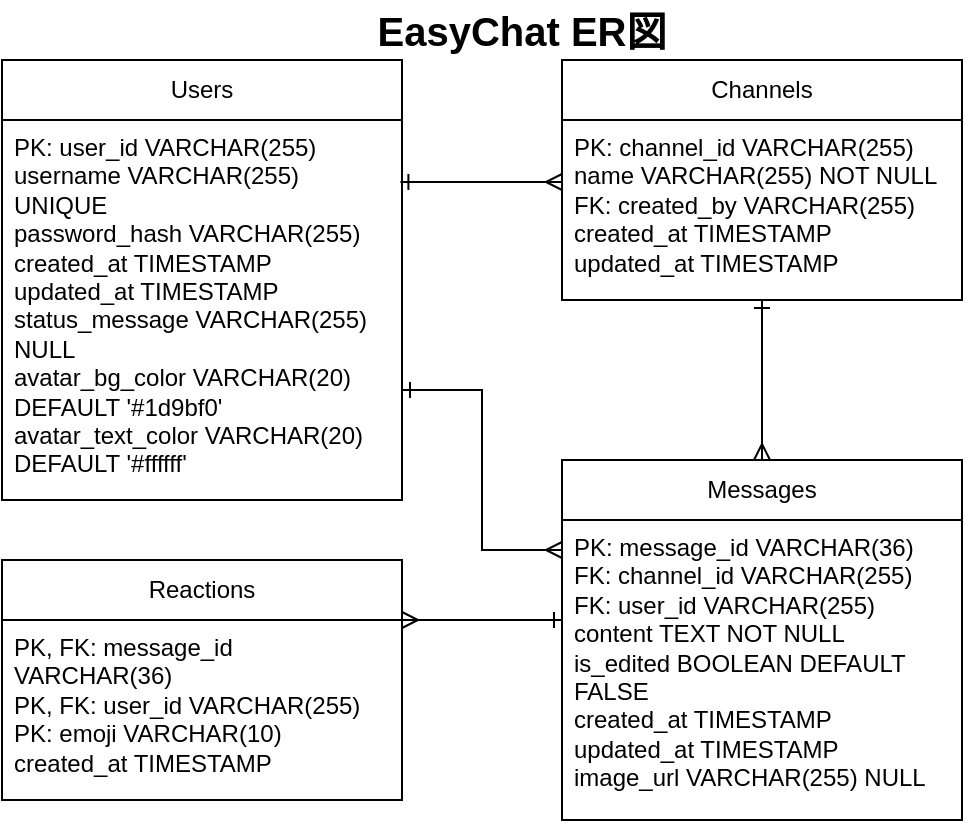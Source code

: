<mxfile>
    <diagram id="chat-app-er" name="Chat App ER Diagram">
        <mxGraphModel dx="608" dy="476" grid="1" gridSize="10" guides="1" tooltips="1" connect="1" arrows="1" fold="1" page="1" pageScale="1" pageWidth="827" pageHeight="1169" math="0" shadow="0">
            <root>
                <mxCell id="0"/>
                <mxCell id="1" parent="0"/>
                <mxCell id="user-table" value="Users" style="swimlane;fontStyle=0;childLayout=stackLayout;horizontal=1;startSize=30;horizontalStack=0;resizeParent=1;resizeParentMax=0;resizeLast=0;collapsible=1;marginBottom=0;whiteSpace=wrap;html=1;" parent="1" vertex="1">
                    <mxGeometry x="120" y="40" width="200" height="220" as="geometry"/>
                </mxCell>
                <mxCell id="user-fields" value="PK: user_id VARCHAR(255)&lt;br&gt;username VARCHAR(255) UNIQUE&lt;br&gt;password_hash VARCHAR(255)&lt;br&gt;created_at TIMESTAMP&lt;br&gt;updated_at TIMESTAMP&lt;br&gt;status_message VARCHAR(255) NULL&lt;br&gt;avatar_bg_color VARCHAR(20) DEFAULT &#39;#1d9bf0&#39;&lt;br&gt;avatar_text_color VARCHAR(20) DEFAULT &#39;#ffffff&#39;" style="text;strokeColor=none;fillColor=none;align=left;verticalAlign=top;spacingLeft=4;spacingRight=4;overflow=hidden;points=[[0,0.5],[1,0.5]];portConstraint=eastwest;rotatable=0;whiteSpace=wrap;html=1;" parent="user-table" vertex="1">
                    <mxGeometry y="30" width="200" height="190" as="geometry"/>
                </mxCell>
                <mxCell id="channel-table" value="Channels" style="swimlane;fontStyle=0;childLayout=stackLayout;horizontal=1;startSize=30;horizontalStack=0;resizeParent=1;resizeParentMax=0;resizeLast=0;collapsible=1;marginBottom=0;whiteSpace=wrap;html=1;" parent="1" vertex="1">
                    <mxGeometry x="400" y="40" width="200" height="120" as="geometry"/>
                </mxCell>
                <mxCell id="channel-fields" value="PK: channel_id VARCHAR(255)&#xa;name VARCHAR(255) NOT NULL&#xa;FK: created_by VARCHAR(255)&#xa;created_at TIMESTAMP&#xa;updated_at TIMESTAMP" style="text;strokeColor=none;fillColor=none;align=left;verticalAlign=top;spacingLeft=4;spacingRight=4;overflow=hidden;points=[[0,0.5],[1,0.5]];portConstraint=eastwest;rotatable=0;whiteSpace=wrap;html=1;" parent="channel-table" vertex="1">
                    <mxGeometry y="30" width="200" height="90" as="geometry"/>
                </mxCell>
                <mxCell id="message-table" value="Messages" style="swimlane;fontStyle=0;childLayout=stackLayout;horizontal=1;startSize=30;horizontalStack=0;resizeParent=1;resizeParentMax=0;resizeLast=0;collapsible=1;marginBottom=0;whiteSpace=wrap;html=1;" parent="1" vertex="1">
                    <mxGeometry x="400" y="240" width="200" height="180" as="geometry"/>
                </mxCell>
                <mxCell id="message-fields" value="PK: message_id VARCHAR(36)&lt;br&gt;FK: channel_id VARCHAR(255)&lt;br&gt;FK: user_id VARCHAR(255)&lt;br&gt;content TEXT NOT NULL&lt;br&gt;is_edited BOOLEAN DEFAULT FALSE&lt;br&gt;created_at TIMESTAMP&lt;br&gt;updated_at TIMESTAMP&lt;br&gt;image_url VARCHAR(255) NULL" style="text;strokeColor=none;fillColor=none;align=left;verticalAlign=top;spacingLeft=4;spacingRight=4;overflow=hidden;points=[[0,0.5],[1,0.5]];portConstraint=eastwest;rotatable=0;whiteSpace=wrap;html=1;" parent="message-table" vertex="1">
                    <mxGeometry y="30" width="200" height="150" as="geometry"/>
                </mxCell>
                <mxCell id="reaction-table" value="Reactions" style="swimlane;fontStyle=0;childLayout=stackLayout;horizontal=1;startSize=30;horizontalStack=0;resizeParent=1;resizeParentMax=0;resizeLast=0;collapsible=1;marginBottom=0;whiteSpace=wrap;html=1;" parent="1" vertex="1">
                    <mxGeometry x="120" y="290" width="200" height="120" as="geometry"/>
                </mxCell>
                <mxCell id="reaction-fields" value="PK, FK: message_id VARCHAR(36)&lt;br&gt;PK, FK: user_id VARCHAR(255)&lt;br&gt;PK: emoji VARCHAR(10)&lt;br&gt;created_at TIMESTAMP" style="text;strokeColor=none;fillColor=none;align=left;verticalAlign=top;spacingLeft=4;spacingRight=4;overflow=hidden;points=[[0,0.5],[1,0.5]];portConstraint=eastwest;rotatable=0;whiteSpace=wrap;html=1;" parent="reaction-table" vertex="1">
                    <mxGeometry y="30" width="200" height="90" as="geometry"/>
                </mxCell>
                <mxCell id="user-channel-rel" value="" style="fontSize=12;html=1;endArrow=ERmany;startArrow=ERone;rounded=0;startFill=0;exitX=0.996;exitY=0.163;exitDx=0;exitDy=0;exitPerimeter=0;" parent="1" source="user-fields" edge="1">
                    <mxGeometry width="100" height="100" relative="1" as="geometry">
                        <mxPoint x="330" y="100" as="sourcePoint"/>
                        <mxPoint x="400" y="101" as="targetPoint"/>
                    </mxGeometry>
                </mxCell>
                <mxCell id="user-message-rel" value="" style="edgeStyle=orthogonalEdgeStyle;fontSize=12;html=1;endArrow=ERmany;startArrow=ERone;rounded=0;exitX=1;exitY=0.75;exitDx=0;exitDy=0;entryX=0;entryY=0.25;entryDx=0;entryDy=0;startFill=0;" parent="1" source="user-table" target="message-table" edge="1">
                    <mxGeometry width="100" height="100" relative="1" as="geometry">
                        <mxPoint x="440" y="450" as="sourcePoint"/>
                        <mxPoint x="540" y="350" as="targetPoint"/>
                    </mxGeometry>
                </mxCell>
                <mxCell id="message-reaction-rel" value="" style="fontSize=12;html=1;endArrow=ERmany;startArrow=ERone;rounded=0;entryX=1;entryY=0.25;entryDx=0;entryDy=0;startFill=0;" parent="1" target="reaction-table" edge="1">
                    <mxGeometry width="100" height="100" relative="1" as="geometry">
                        <mxPoint x="400" y="320" as="sourcePoint"/>
                        <mxPoint x="540" y="350" as="targetPoint"/>
                    </mxGeometry>
                </mxCell>
                <mxCell id="title" value="EasyChat ER図" style="text;html=1;strokeColor=none;fillColor=none;align=center;verticalAlign=middle;whiteSpace=wrap;rounded=0;fontSize=20;fontStyle=1" parent="1" vertex="1">
                    <mxGeometry x="215" y="10" width="330" height="30" as="geometry"/>
                </mxCell>
                <mxCell id="9" value="" style="fontSize=12;html=1;endArrow=ERmany;startArrow=ERone;rounded=0;startFill=0;entryX=0.5;entryY=0;entryDx=0;entryDy=0;exitX=0.5;exitY=1;exitDx=0;exitDy=0;exitPerimeter=0;" parent="1" source="channel-fields" target="message-table" edge="1">
                    <mxGeometry width="100" height="100" relative="1" as="geometry">
                        <mxPoint x="500" y="200" as="sourcePoint"/>
                        <mxPoint x="600" y="230" as="targetPoint"/>
                    </mxGeometry>
                </mxCell>
            </root>
        </mxGraphModel>
    </diagram>
</mxfile>